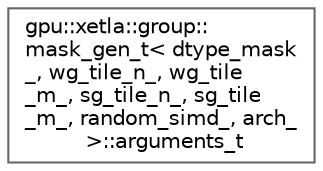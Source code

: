 digraph "Graphical Class Hierarchy"
{
 // LATEX_PDF_SIZE
  bgcolor="transparent";
  edge [fontname=Helvetica,fontsize=10,labelfontname=Helvetica,labelfontsize=10];
  node [fontname=Helvetica,fontsize=10,shape=box,height=0.2,width=0.4];
  rankdir="LR";
  Node0 [id="Node000000",label="gpu::xetla::group::\lmask_gen_t\< dtype_mask\l_, wg_tile_n_, wg_tile\l_m_, sg_tile_n_, sg_tile\l_m_, random_simd_, arch_\l \>::arguments_t",height=0.2,width=0.4,color="grey40", fillcolor="white", style="filled",URL="$structgpu_1_1xetla_1_1group_1_1mask__gen__t_1_1arguments__t.html",tooltip=" "];
}
